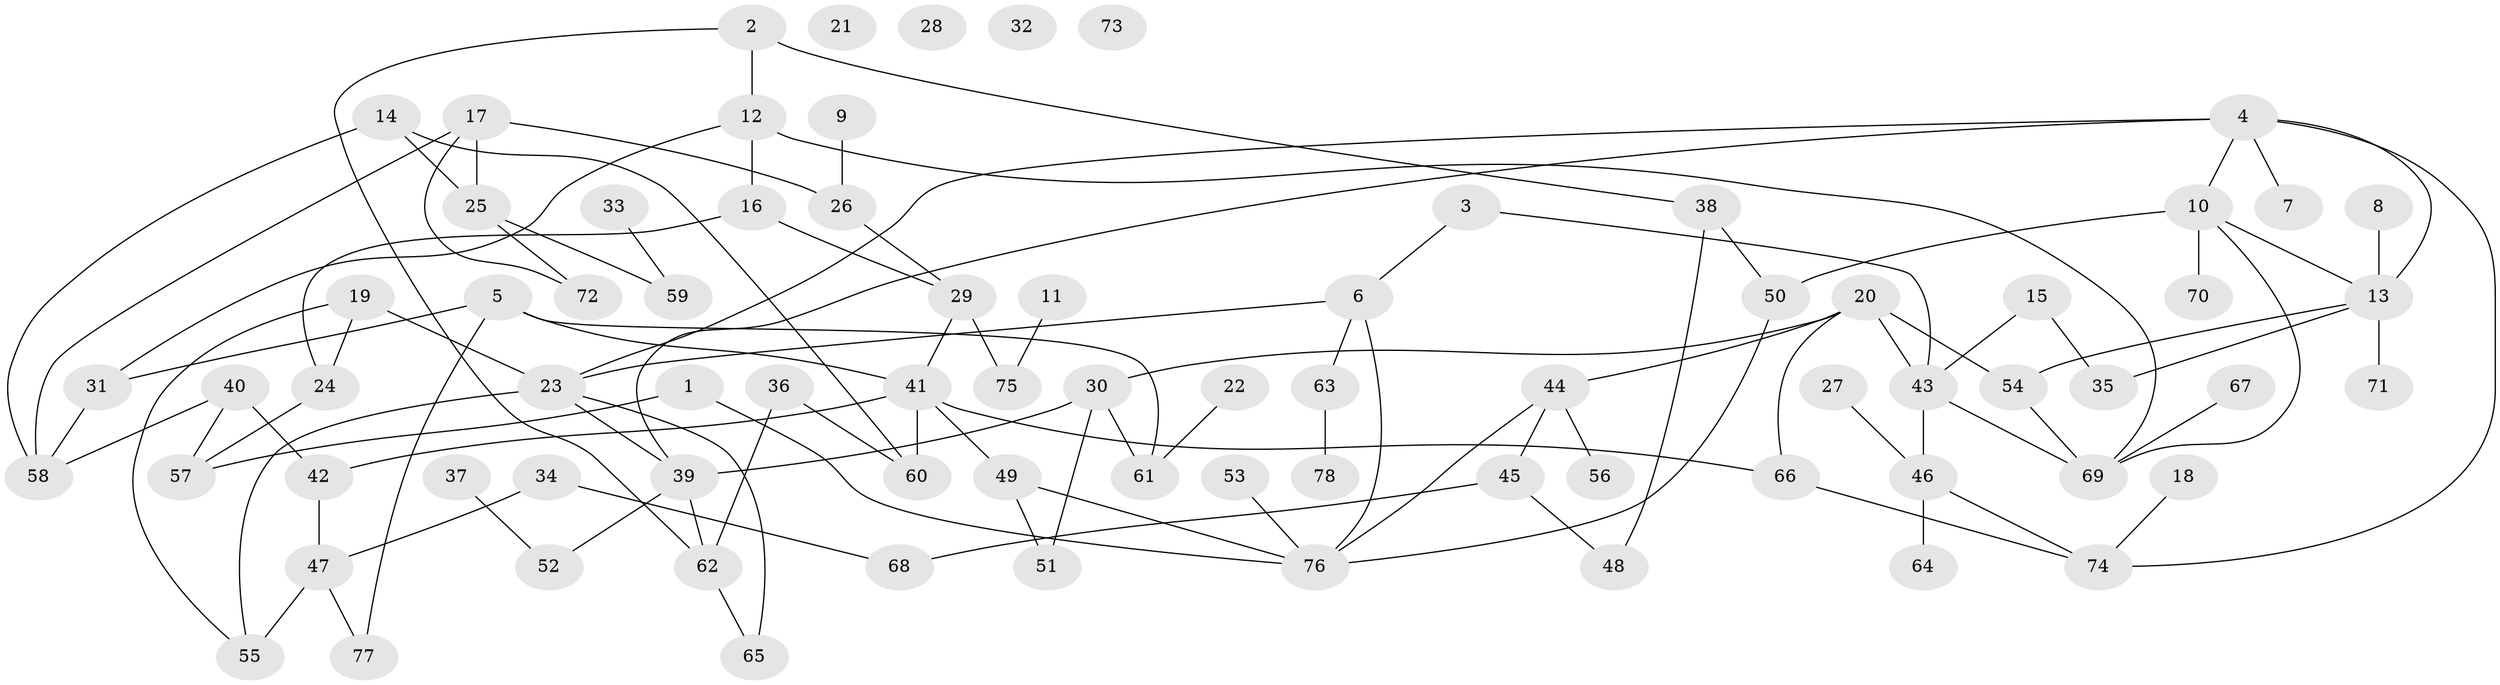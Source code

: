 // Generated by graph-tools (version 1.1) at 2025/25/03/09/25 03:25:21]
// undirected, 78 vertices, 106 edges
graph export_dot {
graph [start="1"]
  node [color=gray90,style=filled];
  1;
  2;
  3;
  4;
  5;
  6;
  7;
  8;
  9;
  10;
  11;
  12;
  13;
  14;
  15;
  16;
  17;
  18;
  19;
  20;
  21;
  22;
  23;
  24;
  25;
  26;
  27;
  28;
  29;
  30;
  31;
  32;
  33;
  34;
  35;
  36;
  37;
  38;
  39;
  40;
  41;
  42;
  43;
  44;
  45;
  46;
  47;
  48;
  49;
  50;
  51;
  52;
  53;
  54;
  55;
  56;
  57;
  58;
  59;
  60;
  61;
  62;
  63;
  64;
  65;
  66;
  67;
  68;
  69;
  70;
  71;
  72;
  73;
  74;
  75;
  76;
  77;
  78;
  1 -- 57;
  1 -- 76;
  2 -- 12;
  2 -- 38;
  2 -- 62;
  3 -- 6;
  3 -- 43;
  4 -- 7;
  4 -- 10;
  4 -- 13;
  4 -- 23;
  4 -- 39;
  4 -- 74;
  5 -- 31;
  5 -- 41;
  5 -- 61;
  5 -- 77;
  6 -- 23;
  6 -- 63;
  6 -- 76;
  8 -- 13;
  9 -- 26;
  10 -- 13;
  10 -- 50;
  10 -- 69;
  10 -- 70;
  11 -- 75;
  12 -- 16;
  12 -- 31;
  12 -- 69;
  13 -- 35;
  13 -- 54;
  13 -- 71;
  14 -- 25;
  14 -- 58;
  14 -- 60;
  15 -- 35;
  15 -- 43;
  16 -- 24;
  16 -- 29;
  17 -- 25;
  17 -- 26;
  17 -- 58;
  17 -- 72;
  18 -- 74;
  19 -- 23;
  19 -- 24;
  19 -- 55;
  20 -- 30;
  20 -- 43;
  20 -- 44;
  20 -- 54;
  20 -- 66;
  22 -- 61;
  23 -- 39;
  23 -- 55;
  23 -- 65;
  24 -- 57;
  25 -- 59;
  25 -- 72;
  26 -- 29;
  27 -- 46;
  29 -- 41;
  29 -- 75;
  30 -- 39;
  30 -- 51;
  30 -- 61;
  31 -- 58;
  33 -- 59;
  34 -- 47;
  34 -- 68;
  36 -- 60;
  36 -- 62;
  37 -- 52;
  38 -- 48;
  38 -- 50;
  39 -- 52;
  39 -- 62;
  40 -- 42;
  40 -- 57;
  40 -- 58;
  41 -- 42;
  41 -- 49;
  41 -- 60;
  41 -- 66;
  42 -- 47;
  43 -- 46;
  43 -- 69;
  44 -- 45;
  44 -- 56;
  44 -- 76;
  45 -- 48;
  45 -- 68;
  46 -- 64;
  46 -- 74;
  47 -- 55;
  47 -- 77;
  49 -- 51;
  49 -- 76;
  50 -- 76;
  53 -- 76;
  54 -- 69;
  62 -- 65;
  63 -- 78;
  66 -- 74;
  67 -- 69;
}
